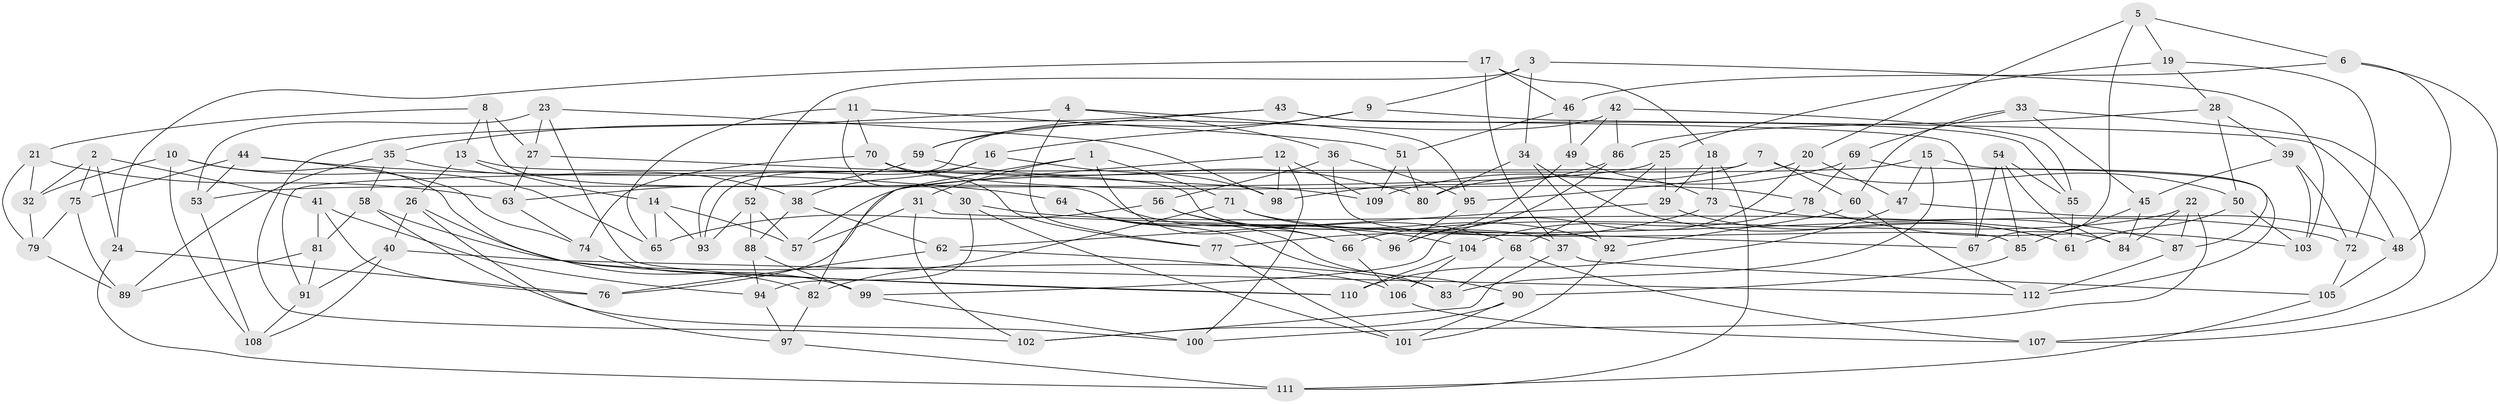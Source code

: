 // coarse degree distribution, {7: 0.12121212121212122, 18: 0.030303030303030304, 9: 0.12121212121212122, 14: 0.06060606060606061, 6: 0.15151515151515152, 16: 0.030303030303030304, 4: 0.24242424242424243, 15: 0.030303030303030304, 8: 0.09090909090909091, 3: 0.06060606060606061, 10: 0.030303030303030304, 11: 0.030303030303030304}
// Generated by graph-tools (version 1.1) at 2025/20/03/04/25 18:20:34]
// undirected, 112 vertices, 224 edges
graph export_dot {
graph [start="1"]
  node [color=gray90,style=filled];
  1;
  2;
  3;
  4;
  5;
  6;
  7;
  8;
  9;
  10;
  11;
  12;
  13;
  14;
  15;
  16;
  17;
  18;
  19;
  20;
  21;
  22;
  23;
  24;
  25;
  26;
  27;
  28;
  29;
  30;
  31;
  32;
  33;
  34;
  35;
  36;
  37;
  38;
  39;
  40;
  41;
  42;
  43;
  44;
  45;
  46;
  47;
  48;
  49;
  50;
  51;
  52;
  53;
  54;
  55;
  56;
  57;
  58;
  59;
  60;
  61;
  62;
  63;
  64;
  65;
  66;
  67;
  68;
  69;
  70;
  71;
  72;
  73;
  74;
  75;
  76;
  77;
  78;
  79;
  80;
  81;
  82;
  83;
  84;
  85;
  86;
  87;
  88;
  89;
  90;
  91;
  92;
  93;
  94;
  95;
  96;
  97;
  98;
  99;
  100;
  101;
  102;
  103;
  104;
  105;
  106;
  107;
  108;
  109;
  110;
  111;
  112;
  1 -- 71;
  1 -- 66;
  1 -- 31;
  1 -- 82;
  2 -- 32;
  2 -- 75;
  2 -- 24;
  2 -- 41;
  3 -- 9;
  3 -- 103;
  3 -- 34;
  3 -- 52;
  4 -- 36;
  4 -- 35;
  4 -- 95;
  4 -- 77;
  5 -- 20;
  5 -- 6;
  5 -- 67;
  5 -- 19;
  6 -- 107;
  6 -- 48;
  6 -- 46;
  7 -- 50;
  7 -- 60;
  7 -- 91;
  7 -- 80;
  8 -- 13;
  8 -- 21;
  8 -- 96;
  8 -- 27;
  9 -- 59;
  9 -- 16;
  9 -- 48;
  10 -- 99;
  10 -- 32;
  10 -- 65;
  10 -- 108;
  11 -- 30;
  11 -- 70;
  11 -- 51;
  11 -- 65;
  12 -- 109;
  12 -- 100;
  12 -- 76;
  12 -- 98;
  13 -- 37;
  13 -- 26;
  13 -- 14;
  14 -- 93;
  14 -- 57;
  14 -- 65;
  15 -- 57;
  15 -- 87;
  15 -- 83;
  15 -- 47;
  16 -- 38;
  16 -- 98;
  16 -- 93;
  17 -- 46;
  17 -- 18;
  17 -- 24;
  17 -- 37;
  18 -- 73;
  18 -- 29;
  18 -- 111;
  19 -- 72;
  19 -- 25;
  19 -- 28;
  20 -- 95;
  20 -- 47;
  20 -- 99;
  21 -- 32;
  21 -- 63;
  21 -- 79;
  22 -- 84;
  22 -- 87;
  22 -- 100;
  22 -- 66;
  23 -- 98;
  23 -- 27;
  23 -- 110;
  23 -- 53;
  24 -- 111;
  24 -- 76;
  25 -- 68;
  25 -- 29;
  25 -- 53;
  26 -- 110;
  26 -- 97;
  26 -- 40;
  27 -- 63;
  27 -- 109;
  28 -- 50;
  28 -- 39;
  28 -- 86;
  29 -- 62;
  29 -- 61;
  30 -- 94;
  30 -- 84;
  30 -- 101;
  31 -- 57;
  31 -- 102;
  31 -- 67;
  32 -- 79;
  33 -- 60;
  33 -- 45;
  33 -- 69;
  33 -- 107;
  34 -- 80;
  34 -- 92;
  34 -- 61;
  35 -- 58;
  35 -- 38;
  35 -- 89;
  36 -- 85;
  36 -- 56;
  36 -- 95;
  37 -- 102;
  37 -- 105;
  38 -- 62;
  38 -- 88;
  39 -- 103;
  39 -- 72;
  39 -- 45;
  40 -- 91;
  40 -- 108;
  40 -- 112;
  41 -- 81;
  41 -- 94;
  41 -- 76;
  42 -- 55;
  42 -- 86;
  42 -- 49;
  42 -- 93;
  43 -- 55;
  43 -- 67;
  43 -- 59;
  43 -- 102;
  44 -- 53;
  44 -- 64;
  44 -- 75;
  44 -- 74;
  45 -- 85;
  45 -- 84;
  46 -- 49;
  46 -- 51;
  47 -- 110;
  47 -- 48;
  48 -- 105;
  49 -- 96;
  49 -- 73;
  50 -- 103;
  50 -- 61;
  51 -- 109;
  51 -- 80;
  52 -- 88;
  52 -- 93;
  52 -- 57;
  53 -- 108;
  54 -- 85;
  54 -- 67;
  54 -- 84;
  54 -- 55;
  55 -- 61;
  56 -- 104;
  56 -- 65;
  56 -- 68;
  58 -- 100;
  58 -- 83;
  58 -- 81;
  59 -- 63;
  59 -- 80;
  60 -- 112;
  60 -- 92;
  62 -- 106;
  62 -- 76;
  63 -- 74;
  64 -- 83;
  64 -- 90;
  64 -- 66;
  66 -- 106;
  68 -- 107;
  68 -- 83;
  69 -- 112;
  69 -- 78;
  69 -- 109;
  70 -- 74;
  70 -- 78;
  70 -- 77;
  71 -- 82;
  71 -- 92;
  71 -- 72;
  72 -- 105;
  73 -- 87;
  73 -- 77;
  74 -- 82;
  75 -- 89;
  75 -- 79;
  77 -- 101;
  78 -- 103;
  78 -- 104;
  79 -- 89;
  81 -- 91;
  81 -- 89;
  82 -- 97;
  85 -- 90;
  86 -- 96;
  86 -- 98;
  87 -- 112;
  88 -- 99;
  88 -- 94;
  90 -- 101;
  90 -- 102;
  91 -- 108;
  92 -- 101;
  94 -- 97;
  95 -- 96;
  97 -- 111;
  99 -- 100;
  104 -- 106;
  104 -- 110;
  105 -- 111;
  106 -- 107;
}
